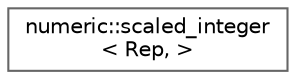 digraph "类继承关系图"
{
 // LATEX_PDF_SIZE
  bgcolor="transparent";
  edge [fontname=Helvetica,fontsize=10,labelfontname=Helvetica,labelfontsize=10];
  node [fontname=Helvetica,fontsize=10,shape=box,height=0.2,width=0.4];
  rankdir="LR";
  Node0 [id="Node000000",label="numeric::scaled_integer\l\< Rep, \>",height=0.2,width=0.4,color="grey40", fillcolor="white", style="filled",URL="$structnumeric_1_1scaled__integer.html",tooltip="Helper struct for constructing fixed_point when value is already shifted"];
}
